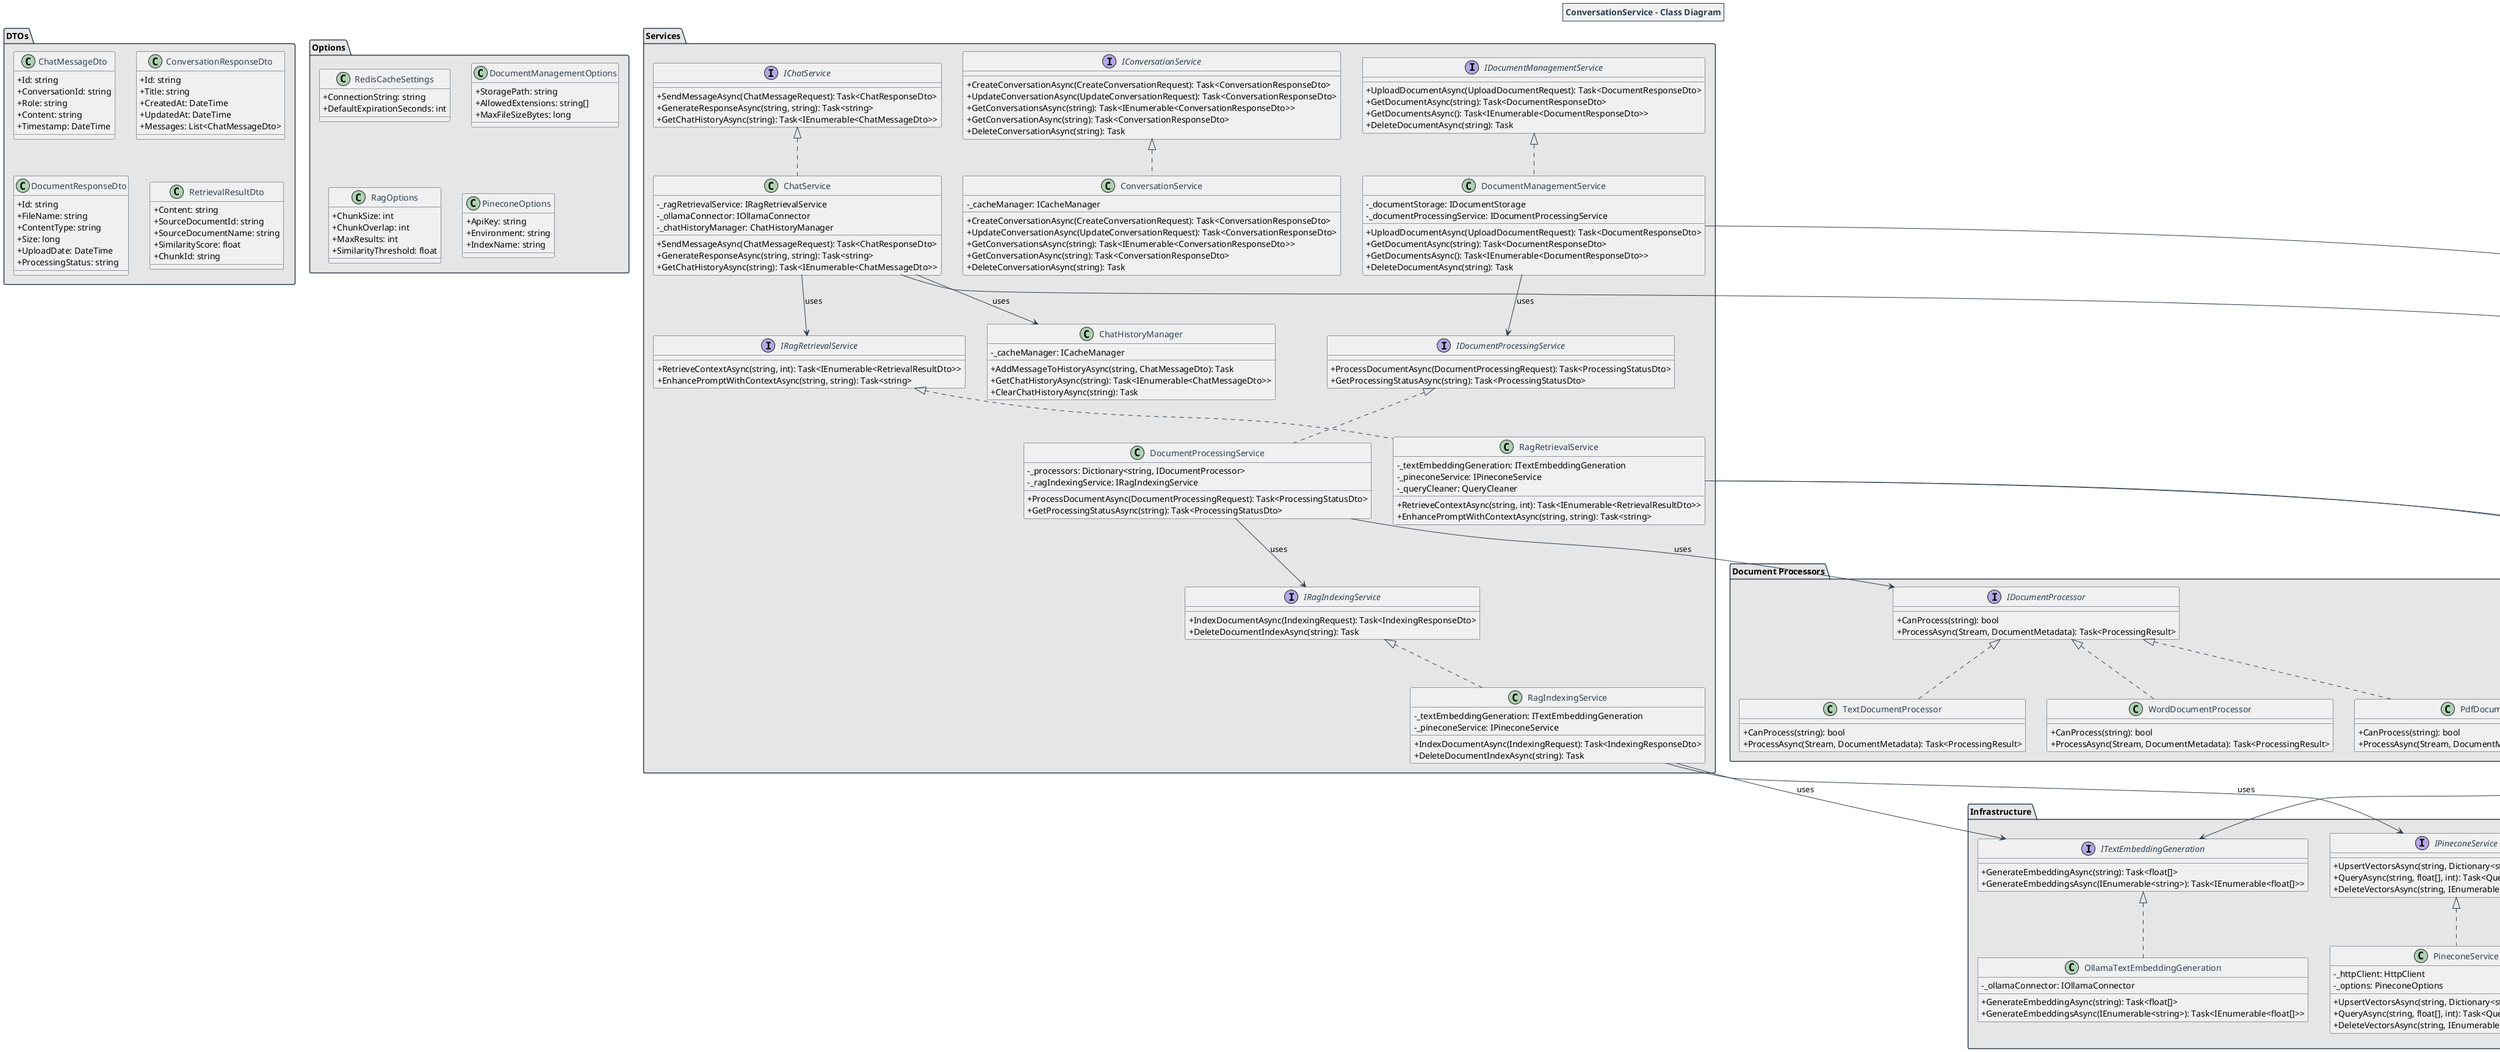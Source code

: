 @startuml ConversationService Class Diagram

' Styling
skinparam classAttributeIconSize 0
skinparam class {
  BackgroundColor #f0f0f0
  BorderColor #2c3e50
  ArrowColor #2c3e50
  FontColor #2c3e50
}
skinparam packageBackgroundColor #e6e6e6
skinparam packageBorderColor #2c3e50
skinparam titleBorderColor #2c3e50
skinparam titleBackgroundColor #f0f0f0
skinparam titleFontColor #2c3e50

title "ConversationService - Class Diagram"

' Service Layer
package "Services" {
  ' Chat Services
  interface IChatService {
    +SendMessageAsync(ChatMessageRequest): Task<ChatResponseDto>
    +GenerateResponseAsync(string, string): Task<string>
    +GetChatHistoryAsync(string): Task<IEnumerable<ChatMessageDto>>
  }

  class ChatService {
    -_ragRetrievalService: IRagRetrievalService
    -_ollamaConnector: IOllamaConnector
    -_chatHistoryManager: ChatHistoryManager
    +SendMessageAsync(ChatMessageRequest): Task<ChatResponseDto>
    +GenerateResponseAsync(string, string): Task<string>
    +GetChatHistoryAsync(string): Task<IEnumerable<ChatMessageDto>>
  }
  
  class ChatHistoryManager {
    -_cacheManager: ICacheManager
    +AddMessageToHistoryAsync(string, ChatMessageDto): Task
    +GetChatHistoryAsync(string): Task<IEnumerable<ChatMessageDto>>
    +ClearChatHistoryAsync(string): Task
  }
  
  ' Conversation Services
  interface IConversationService {
    +CreateConversationAsync(CreateConversationRequest): Task<ConversationResponseDto>
    +UpdateConversationAsync(UpdateConversationRequest): Task<ConversationResponseDto>
    +GetConversationsAsync(string): Task<IEnumerable<ConversationResponseDto>>
    +GetConversationAsync(string): Task<ConversationResponseDto>
    +DeleteConversationAsync(string): Task
  }
  
  class ConversationService {
    -_cacheManager: ICacheManager
    +CreateConversationAsync(CreateConversationRequest): Task<ConversationResponseDto>
    +UpdateConversationAsync(UpdateConversationRequest): Task<ConversationResponseDto>
    +GetConversationsAsync(string): Task<IEnumerable<ConversationResponseDto>>
    +GetConversationAsync(string): Task<ConversationResponseDto>
    +DeleteConversationAsync(string): Task
  }
  
  ' Document Services
  interface IDocumentManagementService {
    +UploadDocumentAsync(UploadDocumentRequest): Task<DocumentResponseDto>
    +GetDocumentAsync(string): Task<DocumentResponseDto>
    +GetDocumentsAsync(): Task<IEnumerable<DocumentResponseDto>>
    +DeleteDocumentAsync(string): Task
  }
  
  interface IDocumentProcessingService {
    +ProcessDocumentAsync(DocumentProcessingRequest): Task<ProcessingStatusDto>
    +GetProcessingStatusAsync(string): Task<ProcessingStatusDto>
  }
  
  class DocumentManagementService {
    -_documentStorage: IDocumentStorage
    -_documentProcessingService: IDocumentProcessingService
    +UploadDocumentAsync(UploadDocumentRequest): Task<DocumentResponseDto>
    +GetDocumentAsync(string): Task<DocumentResponseDto>
    +GetDocumentsAsync(): Task<IEnumerable<DocumentResponseDto>>
    +DeleteDocumentAsync(string): Task
  }
  
  class DocumentProcessingService {
    -_processors: Dictionary<string, IDocumentProcessor>
    -_ragIndexingService: IRagIndexingService
    +ProcessDocumentAsync(DocumentProcessingRequest): Task<ProcessingStatusDto>
    +GetProcessingStatusAsync(string): Task<ProcessingStatusDto>
  }
  
  ' RAG Services
  interface IRagIndexingService {
    +IndexDocumentAsync(IndexingRequest): Task<IndexingResponseDto>
    +DeleteDocumentIndexAsync(string): Task
  }
  
  interface IRagRetrievalService {
    +RetrieveContextAsync(string, int): Task<IEnumerable<RetrievalResultDto>>
    +EnhancePromptWithContextAsync(string, string): Task<string>
  }
  
  class RagIndexingService {
    -_textEmbeddingGeneration: ITextEmbeddingGeneration
    -_pineconeService: IPineconeService
    +IndexDocumentAsync(IndexingRequest): Task<IndexingResponseDto>
    +DeleteDocumentIndexAsync(string): Task
  }
  
  class RagRetrievalService {
    -_textEmbeddingGeneration: ITextEmbeddingGeneration
    -_pineconeService: IPineconeService
    -_queryCleaner: QueryCleaner
    +RetrieveContextAsync(string, int): Task<IEnumerable<RetrievalResultDto>>
    +EnhancePromptWithContextAsync(string, string): Task<string>
  }
}

' Document Processors
package "Document Processors" {
  interface IDocumentProcessor {
    +CanProcess(string): bool
    +ProcessAsync(Stream, DocumentMetadata): Task<ProcessingResult>
  }
  
  class PdfDocumentProcessor {
    +CanProcess(string): bool
    +ProcessAsync(Stream, DocumentMetadata): Task<ProcessingResult>
  }
  
  class TextDocumentProcessor {
    +CanProcess(string): bool
    +ProcessAsync(Stream, DocumentMetadata): Task<ProcessingResult>
  }
  
  class WordDocumentProcessor {
    +CanProcess(string): bool
    +ProcessAsync(Stream, DocumentMetadata): Task<ProcessingResult>
  }
}

' Infrastructure Interfaces
package "Infrastructure" {
  interface ICacheManager {
    +GetAsync<T>(string): Task<T>
    +SetAsync<T>(string, T, TimeSpan): Task
    +RemoveAsync(string): Task
    +ExistsAsync(string): Task<bool>
  }
  
  interface IDocumentStorage {
    +SaveAsync(Stream, string, string): Task<string>
    +GetAsync(string): Task<Stream>
    +DeleteAsync(string): Task
    +ExistsAsync(string): Task<bool>
  }
  
  interface IOllamaConnector {
    +GenerateCompletionAsync(string, string): Task<string>
    +GenerateEmbeddingAsync(string): Task<float[]>
  }
  
  interface ITextEmbeddingGeneration {
    +GenerateEmbeddingAsync(string): Task<float[]>
    +GenerateEmbeddingsAsync(IEnumerable<string>): Task<IEnumerable<float[]>>
  }
  
  interface IPineconeService {
    +UpsertVectorsAsync(string, Dictionary<string, Vector>): Task
    +QueryAsync(string, float[], int): Task<QueryResponse>
    +DeleteVectorsAsync(string, IEnumerable<string>): Task
  }
  
  ' Implementation classes 
  class RedisCacheManager {
    -_connectionMultiplexer: IConnectionMultiplexer
    -_options: RedisCacheSettings
    +GetAsync<T>(string): Task<T>
    +SetAsync<T>(string, T, TimeSpan): Task
    +RemoveAsync(string): Task
    +ExistsAsync(string): Task<bool>
  }
  
  class FileSystemDocumentStorage {
    -_options: DocumentManagementOptions
    +SaveAsync(Stream, string, string): Task<string>
    +GetAsync(string): Task<Stream>
    +DeleteAsync(string): Task
    +ExistsAsync(string): Task<bool>
  }
  
  class OllamaConnector {
    -_httpClient: HttpClient
    -_options: OllamaOptions
    +GenerateCompletionAsync(string, string): Task<string>
    +GenerateEmbeddingAsync(string): Task<float[]>
  }
  
  class OllamaTextEmbeddingGeneration {
    -_ollamaConnector: IOllamaConnector
    +GenerateEmbeddingAsync(string): Task<float[]>
    +GenerateEmbeddingsAsync(IEnumerable<string>): Task<IEnumerable<float[]>>
  }
  
  class PineconeService {
    -_httpClient: HttpClient
    -_options: PineconeOptions
    +UpsertVectorsAsync(string, Dictionary<string, Vector>): Task
    +QueryAsync(string, float[], int): Task<QueryResponse>
    +DeleteVectorsAsync(string, IEnumerable<string>): Task
  }
}

' Key DTO Classes (simplified)
package "DTOs" {
  class ChatMessageDto {
    +Id: string
    +ConversationId: string
    +Role: string
    +Content: string
    +Timestamp: DateTime
  }
  
  class ConversationResponseDto {
    +Id: string
    +Title: string
    +CreatedAt: DateTime
    +UpdatedAt: DateTime
    +Messages: List<ChatMessageDto>
  }
  
  class DocumentResponseDto {
    +Id: string
    +FileName: string
    +ContentType: string
    +Size: long
    +UploadDate: DateTime
    +ProcessingStatus: string
  }
  
  class RetrievalResultDto {
    +Content: string
    +SourceDocumentId: string
    +SourceDocumentName: string
    +SimilarityScore: float
    +ChunkId: string
  }
}

' Configuration Options
package "Options" {
  class RedisCacheSettings {
    +ConnectionString: string
    +DefaultExpirationSeconds: int
  }
  
  class DocumentManagementOptions {
    +StoragePath: string
    +AllowedExtensions: string[]
    +MaxFileSizeBytes: long
  }
  
  class RagOptions {
    +ChunkSize: int
    +ChunkOverlap: int
    +MaxResults: int
    +SimilarityThreshold: float
  }
  
  class PineconeOptions {
    +ApiKey: string
    +Environment: string
    +IndexName: string
  }
}

' Relationships
IChatService <|.. ChatService
IConversationService <|.. ConversationService
IDocumentManagementService <|.. DocumentManagementService
IDocumentProcessingService <|.. DocumentProcessingService
IRagIndexingService <|.. RagIndexingService
IRagRetrievalService <|.. RagRetrievalService

IDocumentProcessor <|.. PdfDocumentProcessor
IDocumentProcessor <|.. TextDocumentProcessor
IDocumentProcessor <|.. WordDocumentProcessor

ICacheManager <|.. RedisCacheManager
IDocumentStorage <|.. FileSystemDocumentStorage
IOllamaConnector <|.. OllamaConnector
ITextEmbeddingGeneration <|.. OllamaTextEmbeddingGeneration
IPineconeService <|.. PineconeService

ChatService --> IRagRetrievalService: uses
ChatService --> IOllamaConnector: uses
ChatService --> ChatHistoryManager: uses

DocumentManagementService --> IDocumentStorage: uses
DocumentManagementService --> IDocumentProcessingService: uses

DocumentProcessingService --> IDocumentProcessor: uses
DocumentProcessingService --> IRagIndexingService: uses

RagIndexingService --> ITextEmbeddingGeneration: uses
RagIndexingService --> IPineconeService: uses

RagRetrievalService --> ITextEmbeddingGeneration: uses
RagRetrievalService --> IPineconeService: uses

@enduml 